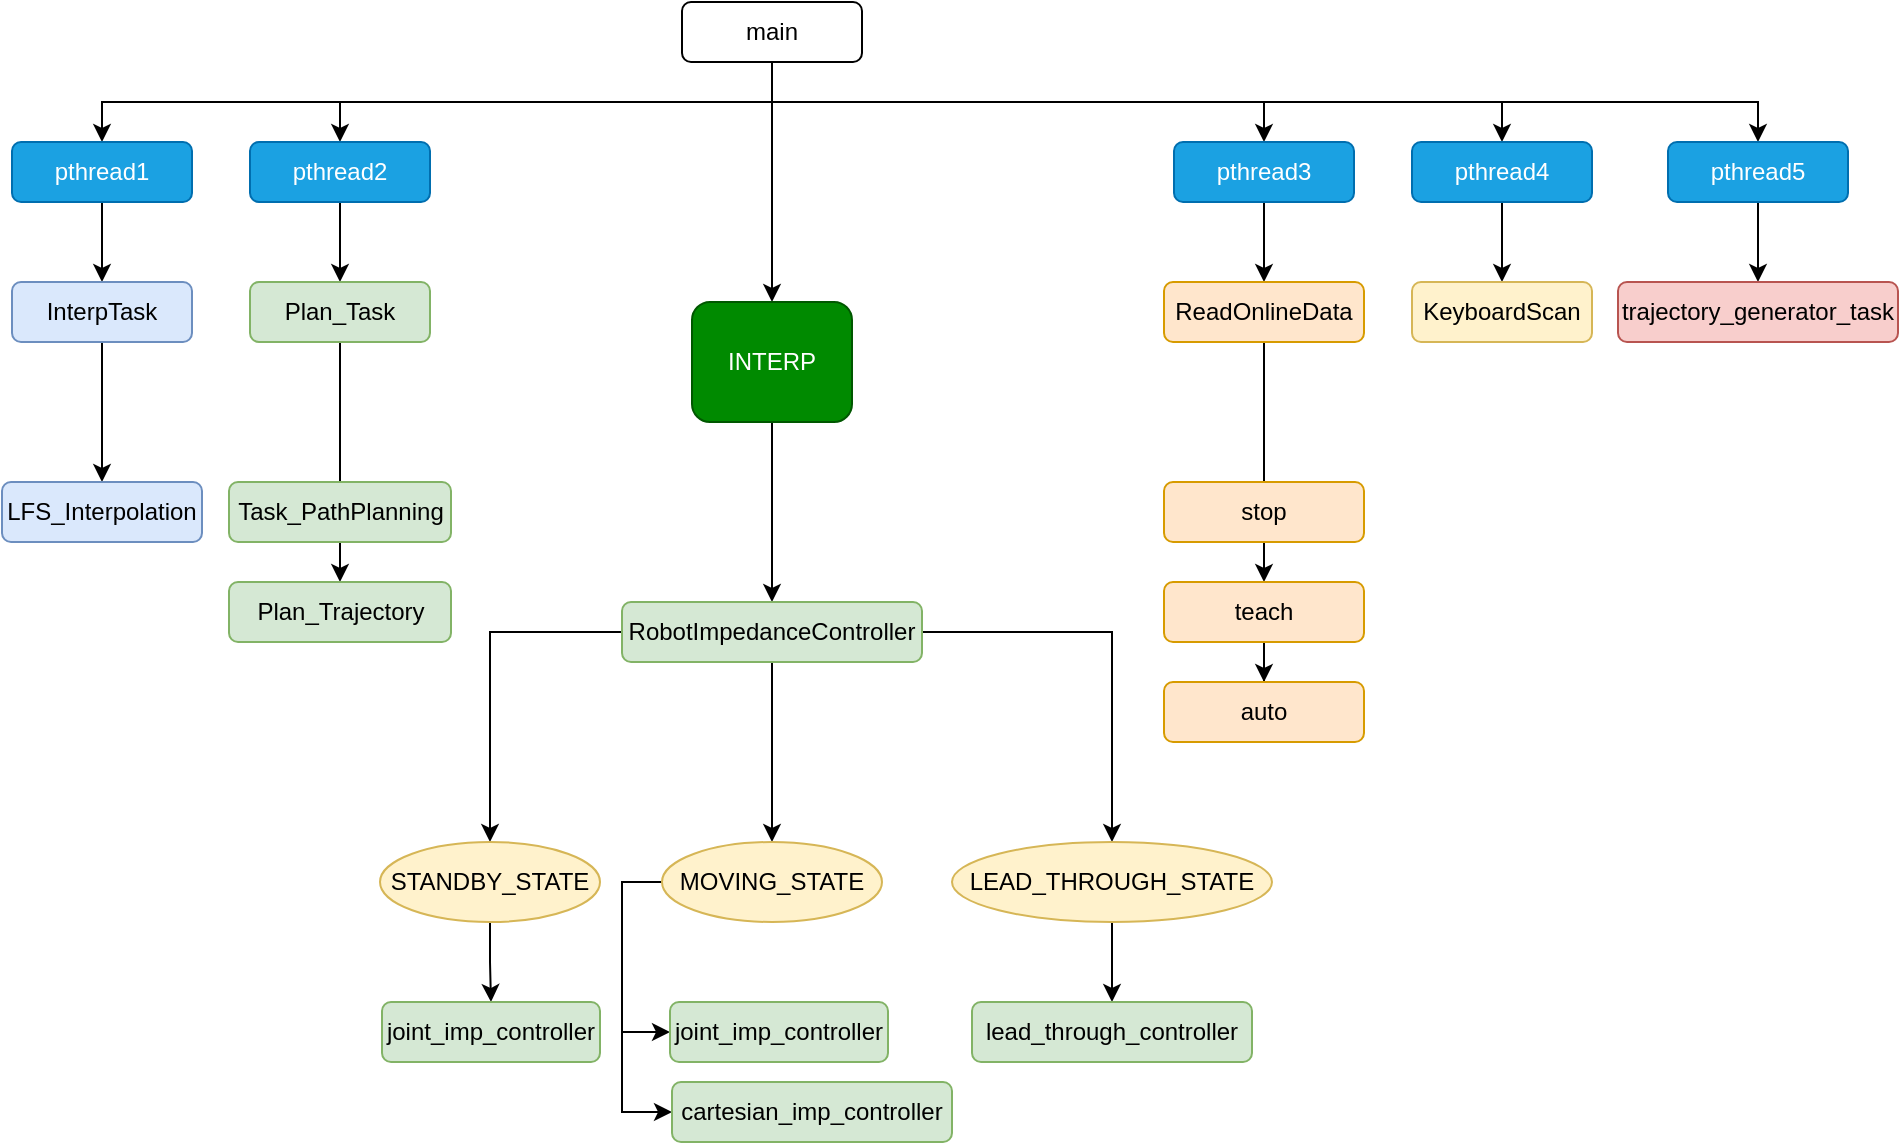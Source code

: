 <mxfile version="18.0.7" type="github">
  <diagram id="fF51GRoH1NtQrKJgF3Km" name="Page-1">
    <mxGraphModel dx="1422" dy="772" grid="1" gridSize="10" guides="1" tooltips="1" connect="1" arrows="1" fold="1" page="1" pageScale="1" pageWidth="827" pageHeight="1169" math="0" shadow="0">
      <root>
        <mxCell id="0" />
        <mxCell id="1" parent="0" />
        <mxCell id="AYY8qbQIV_LYe4IVPq_a-13" style="edgeStyle=orthogonalEdgeStyle;rounded=0;orthogonalLoop=1;jettySize=auto;html=1;exitX=0.5;exitY=1;exitDx=0;exitDy=0;entryX=0.5;entryY=0;entryDx=0;entryDy=0;" parent="1" source="AYY8qbQIV_LYe4IVPq_a-1" target="AYY8qbQIV_LYe4IVPq_a-3" edge="1">
          <mxGeometry relative="1" as="geometry" />
        </mxCell>
        <mxCell id="AYY8qbQIV_LYe4IVPq_a-14" style="edgeStyle=orthogonalEdgeStyle;rounded=0;orthogonalLoop=1;jettySize=auto;html=1;exitX=0.5;exitY=1;exitDx=0;exitDy=0;" parent="1" source="AYY8qbQIV_LYe4IVPq_a-1" target="AYY8qbQIV_LYe4IVPq_a-4" edge="1">
          <mxGeometry relative="1" as="geometry" />
        </mxCell>
        <mxCell id="AYY8qbQIV_LYe4IVPq_a-15" style="edgeStyle=orthogonalEdgeStyle;rounded=0;orthogonalLoop=1;jettySize=auto;html=1;exitX=0.5;exitY=1;exitDx=0;exitDy=0;entryX=0.5;entryY=0;entryDx=0;entryDy=0;" parent="1" source="AYY8qbQIV_LYe4IVPq_a-1" target="AYY8qbQIV_LYe4IVPq_a-5" edge="1">
          <mxGeometry relative="1" as="geometry" />
        </mxCell>
        <mxCell id="AYY8qbQIV_LYe4IVPq_a-16" style="edgeStyle=orthogonalEdgeStyle;rounded=0;orthogonalLoop=1;jettySize=auto;html=1;exitX=0.5;exitY=1;exitDx=0;exitDy=0;entryX=0.5;entryY=0;entryDx=0;entryDy=0;" parent="1" source="AYY8qbQIV_LYe4IVPq_a-1" target="AYY8qbQIV_LYe4IVPq_a-6" edge="1">
          <mxGeometry relative="1" as="geometry" />
        </mxCell>
        <mxCell id="AYY8qbQIV_LYe4IVPq_a-17" style="edgeStyle=orthogonalEdgeStyle;rounded=0;orthogonalLoop=1;jettySize=auto;html=1;exitX=0.5;exitY=1;exitDx=0;exitDy=0;entryX=0.5;entryY=0;entryDx=0;entryDy=0;" parent="1" source="AYY8qbQIV_LYe4IVPq_a-1" target="AYY8qbQIV_LYe4IVPq_a-7" edge="1">
          <mxGeometry relative="1" as="geometry" />
        </mxCell>
        <mxCell id="AYY8qbQIV_LYe4IVPq_a-34" style="edgeStyle=orthogonalEdgeStyle;rounded=0;orthogonalLoop=1;jettySize=auto;html=1;exitX=0.5;exitY=1;exitDx=0;exitDy=0;entryX=0.5;entryY=0;entryDx=0;entryDy=0;" parent="1" source="AYY8qbQIV_LYe4IVPq_a-1" target="AYY8qbQIV_LYe4IVPq_a-33" edge="1">
          <mxGeometry relative="1" as="geometry">
            <Array as="points">
              <mxPoint x="312" y="80" />
              <mxPoint x="410" y="80" />
              <mxPoint x="410" y="100" />
            </Array>
          </mxGeometry>
        </mxCell>
        <mxCell id="AYY8qbQIV_LYe4IVPq_a-1" value="main" style="rounded=1;whiteSpace=wrap;html=1;" parent="1" vertex="1">
          <mxGeometry x="365" y="30" width="90" height="30" as="geometry" />
        </mxCell>
        <mxCell id="AYY8qbQIV_LYe4IVPq_a-18" value="" style="edgeStyle=orthogonalEdgeStyle;rounded=0;orthogonalLoop=1;jettySize=auto;html=1;" parent="1" source="AYY8qbQIV_LYe4IVPq_a-3" target="AYY8qbQIV_LYe4IVPq_a-8" edge="1">
          <mxGeometry relative="1" as="geometry" />
        </mxCell>
        <mxCell id="AYY8qbQIV_LYe4IVPq_a-3" value="pthread1" style="rounded=1;whiteSpace=wrap;html=1;fillColor=#1ba1e2;fontColor=#ffffff;strokeColor=#006EAF;" parent="1" vertex="1">
          <mxGeometry x="30" y="100" width="90" height="30" as="geometry" />
        </mxCell>
        <mxCell id="AYY8qbQIV_LYe4IVPq_a-19" value="" style="edgeStyle=orthogonalEdgeStyle;rounded=0;orthogonalLoop=1;jettySize=auto;html=1;" parent="1" source="AYY8qbQIV_LYe4IVPq_a-4" target="AYY8qbQIV_LYe4IVPq_a-9" edge="1">
          <mxGeometry relative="1" as="geometry" />
        </mxCell>
        <mxCell id="AYY8qbQIV_LYe4IVPq_a-4" value="pthread2" style="rounded=1;whiteSpace=wrap;html=1;fillColor=#1ba1e2;fontColor=#ffffff;strokeColor=#006EAF;" parent="1" vertex="1">
          <mxGeometry x="149" y="100" width="90" height="30" as="geometry" />
        </mxCell>
        <mxCell id="AYY8qbQIV_LYe4IVPq_a-20" value="" style="edgeStyle=orthogonalEdgeStyle;rounded=0;orthogonalLoop=1;jettySize=auto;html=1;" parent="1" source="AYY8qbQIV_LYe4IVPq_a-5" target="AYY8qbQIV_LYe4IVPq_a-10" edge="1">
          <mxGeometry relative="1" as="geometry" />
        </mxCell>
        <mxCell id="AYY8qbQIV_LYe4IVPq_a-5" value="pthread3" style="rounded=1;whiteSpace=wrap;html=1;fillColor=#1ba1e2;fontColor=#ffffff;strokeColor=#006EAF;" parent="1" vertex="1">
          <mxGeometry x="611" y="100" width="90" height="30" as="geometry" />
        </mxCell>
        <mxCell id="AYY8qbQIV_LYe4IVPq_a-21" value="" style="edgeStyle=orthogonalEdgeStyle;rounded=0;orthogonalLoop=1;jettySize=auto;html=1;" parent="1" source="AYY8qbQIV_LYe4IVPq_a-6" target="AYY8qbQIV_LYe4IVPq_a-11" edge="1">
          <mxGeometry relative="1" as="geometry" />
        </mxCell>
        <mxCell id="AYY8qbQIV_LYe4IVPq_a-6" value="pthread4" style="rounded=1;whiteSpace=wrap;html=1;fillColor=#1ba1e2;fontColor=#ffffff;strokeColor=#006EAF;" parent="1" vertex="1">
          <mxGeometry x="730" y="100" width="90" height="30" as="geometry" />
        </mxCell>
        <mxCell id="AYY8qbQIV_LYe4IVPq_a-22" value="" style="edgeStyle=orthogonalEdgeStyle;rounded=0;orthogonalLoop=1;jettySize=auto;html=1;" parent="1" source="AYY8qbQIV_LYe4IVPq_a-7" target="AYY8qbQIV_LYe4IVPq_a-12" edge="1">
          <mxGeometry relative="1" as="geometry" />
        </mxCell>
        <mxCell id="AYY8qbQIV_LYe4IVPq_a-7" value="pthread5" style="rounded=1;whiteSpace=wrap;html=1;fillColor=#1ba1e2;fontColor=#ffffff;strokeColor=#006EAF;" parent="1" vertex="1">
          <mxGeometry x="858" y="100" width="90" height="30" as="geometry" />
        </mxCell>
        <mxCell id="AYY8qbQIV_LYe4IVPq_a-29" value="" style="edgeStyle=orthogonalEdgeStyle;rounded=0;orthogonalLoop=1;jettySize=auto;html=1;" parent="1" source="AYY8qbQIV_LYe4IVPq_a-8" target="AYY8qbQIV_LYe4IVPq_a-23" edge="1">
          <mxGeometry relative="1" as="geometry" />
        </mxCell>
        <mxCell id="AYY8qbQIV_LYe4IVPq_a-8" value="InterpTask" style="rounded=1;whiteSpace=wrap;html=1;fillColor=#dae8fc;strokeColor=#6c8ebf;" parent="1" vertex="1">
          <mxGeometry x="30" y="170" width="90" height="30" as="geometry" />
        </mxCell>
        <mxCell id="AYY8qbQIV_LYe4IVPq_a-30" value="" style="edgeStyle=orthogonalEdgeStyle;rounded=0;orthogonalLoop=1;jettySize=auto;html=1;" parent="1" source="AYY8qbQIV_LYe4IVPq_a-9" target="AYY8qbQIV_LYe4IVPq_a-25" edge="1">
          <mxGeometry relative="1" as="geometry" />
        </mxCell>
        <mxCell id="AYY8qbQIV_LYe4IVPq_a-9" value="Plan_Task" style="rounded=1;whiteSpace=wrap;html=1;fillColor=#d5e8d4;strokeColor=#82b366;" parent="1" vertex="1">
          <mxGeometry x="149" y="170" width="90" height="30" as="geometry" />
        </mxCell>
        <mxCell id="AYY8qbQIV_LYe4IVPq_a-31" value="" style="edgeStyle=orthogonalEdgeStyle;rounded=0;orthogonalLoop=1;jettySize=auto;html=1;" parent="1" source="AYY8qbQIV_LYe4IVPq_a-10" target="AYY8qbQIV_LYe4IVPq_a-27" edge="1">
          <mxGeometry relative="1" as="geometry" />
        </mxCell>
        <mxCell id="AYY8qbQIV_LYe4IVPq_a-10" value="ReadOnlineData" style="rounded=1;whiteSpace=wrap;html=1;fillColor=#ffe6cc;strokeColor=#d79b00;" parent="1" vertex="1">
          <mxGeometry x="606" y="170" width="100" height="30" as="geometry" />
        </mxCell>
        <mxCell id="AYY8qbQIV_LYe4IVPq_a-11" value="KeyboardScan" style="rounded=1;whiteSpace=wrap;html=1;fillColor=#fff2cc;strokeColor=#d6b656;" parent="1" vertex="1">
          <mxGeometry x="730" y="170" width="90" height="30" as="geometry" />
        </mxCell>
        <mxCell id="AYY8qbQIV_LYe4IVPq_a-12" value="trajectory_generator_task" style="rounded=1;whiteSpace=wrap;html=1;fillColor=#f8cecc;strokeColor=#b85450;" parent="1" vertex="1">
          <mxGeometry x="833" y="170" width="140" height="30" as="geometry" />
        </mxCell>
        <mxCell id="AYY8qbQIV_LYe4IVPq_a-23" value="LFS_Interpolation" style="rounded=1;whiteSpace=wrap;html=1;fillColor=#dae8fc;strokeColor=#6c8ebf;" parent="1" vertex="1">
          <mxGeometry x="25" y="270" width="100" height="30" as="geometry" />
        </mxCell>
        <mxCell id="AYY8qbQIV_LYe4IVPq_a-24" value="Task_PathPlanning" style="rounded=1;whiteSpace=wrap;html=1;fillColor=#d5e8d4;strokeColor=#82b366;" parent="1" vertex="1">
          <mxGeometry x="138.5" y="270" width="111" height="30" as="geometry" />
        </mxCell>
        <mxCell id="AYY8qbQIV_LYe4IVPq_a-25" value="Plan_Trajectory" style="rounded=1;whiteSpace=wrap;html=1;fillColor=#d5e8d4;strokeColor=#82b366;" parent="1" vertex="1">
          <mxGeometry x="138.5" y="320" width="111" height="30" as="geometry" />
        </mxCell>
        <mxCell id="AYY8qbQIV_LYe4IVPq_a-26" value="stop" style="rounded=1;whiteSpace=wrap;html=1;fillColor=#ffe6cc;strokeColor=#d79b00;" parent="1" vertex="1">
          <mxGeometry x="606" y="270" width="100" height="30" as="geometry" />
        </mxCell>
        <mxCell id="AYY8qbQIV_LYe4IVPq_a-32" value="" style="edgeStyle=orthogonalEdgeStyle;rounded=0;orthogonalLoop=1;jettySize=auto;html=1;" parent="1" source="AYY8qbQIV_LYe4IVPq_a-27" target="AYY8qbQIV_LYe4IVPq_a-28" edge="1">
          <mxGeometry relative="1" as="geometry" />
        </mxCell>
        <mxCell id="AYY8qbQIV_LYe4IVPq_a-27" value="teach" style="rounded=1;whiteSpace=wrap;html=1;fillColor=#ffe6cc;strokeColor=#d79b00;" parent="1" vertex="1">
          <mxGeometry x="606" y="320" width="100" height="30" as="geometry" />
        </mxCell>
        <mxCell id="AYY8qbQIV_LYe4IVPq_a-28" value="auto" style="rounded=1;whiteSpace=wrap;html=1;fillColor=#ffe6cc;strokeColor=#d79b00;" parent="1" vertex="1">
          <mxGeometry x="606" y="370" width="100" height="30" as="geometry" />
        </mxCell>
        <mxCell id="jRvTwiwFHbBzLKBxQ_hx-9" style="edgeStyle=orthogonalEdgeStyle;rounded=0;orthogonalLoop=1;jettySize=auto;html=1;exitX=0.5;exitY=1;exitDx=0;exitDy=0;" edge="1" parent="1" source="AYY8qbQIV_LYe4IVPq_a-33" target="jRvTwiwFHbBzLKBxQ_hx-1">
          <mxGeometry relative="1" as="geometry" />
        </mxCell>
        <mxCell id="AYY8qbQIV_LYe4IVPq_a-33" value="INTERP" style="rounded=1;whiteSpace=wrap;html=1;fillColor=#008a00;strokeColor=#005700;fontColor=#ffffff;" parent="1" vertex="1">
          <mxGeometry x="370" y="180" width="80" height="60" as="geometry" />
        </mxCell>
        <mxCell id="jRvTwiwFHbBzLKBxQ_hx-10" style="edgeStyle=orthogonalEdgeStyle;rounded=0;orthogonalLoop=1;jettySize=auto;html=1;entryX=0.5;entryY=0;entryDx=0;entryDy=0;" edge="1" parent="1" source="jRvTwiwFHbBzLKBxQ_hx-1" target="jRvTwiwFHbBzLKBxQ_hx-2">
          <mxGeometry relative="1" as="geometry" />
        </mxCell>
        <mxCell id="jRvTwiwFHbBzLKBxQ_hx-11" value="" style="edgeStyle=orthogonalEdgeStyle;rounded=0;orthogonalLoop=1;jettySize=auto;html=1;" edge="1" parent="1" source="jRvTwiwFHbBzLKBxQ_hx-1" target="jRvTwiwFHbBzLKBxQ_hx-3">
          <mxGeometry relative="1" as="geometry" />
        </mxCell>
        <mxCell id="jRvTwiwFHbBzLKBxQ_hx-12" style="edgeStyle=orthogonalEdgeStyle;rounded=0;orthogonalLoop=1;jettySize=auto;html=1;exitX=1;exitY=0.5;exitDx=0;exitDy=0;" edge="1" parent="1" source="jRvTwiwFHbBzLKBxQ_hx-1" target="jRvTwiwFHbBzLKBxQ_hx-4">
          <mxGeometry relative="1" as="geometry" />
        </mxCell>
        <mxCell id="jRvTwiwFHbBzLKBxQ_hx-1" value="RobotImpedanceController" style="rounded=1;whiteSpace=wrap;html=1;fillColor=#d5e8d4;strokeColor=#82b366;" vertex="1" parent="1">
          <mxGeometry x="335" y="330" width="150" height="30" as="geometry" />
        </mxCell>
        <mxCell id="jRvTwiwFHbBzLKBxQ_hx-13" value="" style="edgeStyle=orthogonalEdgeStyle;rounded=0;orthogonalLoop=1;jettySize=auto;html=1;" edge="1" parent="1" source="jRvTwiwFHbBzLKBxQ_hx-2" target="jRvTwiwFHbBzLKBxQ_hx-5">
          <mxGeometry relative="1" as="geometry" />
        </mxCell>
        <mxCell id="jRvTwiwFHbBzLKBxQ_hx-2" value="STANDBY_STATE" style="ellipse;whiteSpace=wrap;html=1;fillColor=#fff2cc;strokeColor=#d6b656;" vertex="1" parent="1">
          <mxGeometry x="214" y="450" width="110" height="40" as="geometry" />
        </mxCell>
        <mxCell id="jRvTwiwFHbBzLKBxQ_hx-14" style="edgeStyle=orthogonalEdgeStyle;rounded=0;orthogonalLoop=1;jettySize=auto;html=1;exitX=0;exitY=0.5;exitDx=0;exitDy=0;entryX=0;entryY=0.5;entryDx=0;entryDy=0;" edge="1" parent="1" source="jRvTwiwFHbBzLKBxQ_hx-3" target="jRvTwiwFHbBzLKBxQ_hx-7">
          <mxGeometry relative="1" as="geometry" />
        </mxCell>
        <mxCell id="jRvTwiwFHbBzLKBxQ_hx-15" style="edgeStyle=orthogonalEdgeStyle;rounded=0;orthogonalLoop=1;jettySize=auto;html=1;exitX=0;exitY=0.5;exitDx=0;exitDy=0;entryX=0;entryY=0.5;entryDx=0;entryDy=0;" edge="1" parent="1" source="jRvTwiwFHbBzLKBxQ_hx-3" target="jRvTwiwFHbBzLKBxQ_hx-6">
          <mxGeometry relative="1" as="geometry" />
        </mxCell>
        <mxCell id="jRvTwiwFHbBzLKBxQ_hx-3" value="MOVING_STATE" style="ellipse;whiteSpace=wrap;html=1;fillColor=#fff2cc;strokeColor=#d6b656;" vertex="1" parent="1">
          <mxGeometry x="355" y="450" width="110" height="40" as="geometry" />
        </mxCell>
        <mxCell id="jRvTwiwFHbBzLKBxQ_hx-16" value="" style="edgeStyle=orthogonalEdgeStyle;rounded=0;orthogonalLoop=1;jettySize=auto;html=1;" edge="1" parent="1" source="jRvTwiwFHbBzLKBxQ_hx-4" target="jRvTwiwFHbBzLKBxQ_hx-8">
          <mxGeometry relative="1" as="geometry" />
        </mxCell>
        <mxCell id="jRvTwiwFHbBzLKBxQ_hx-4" value="LEAD_THROUGH_STATE" style="ellipse;whiteSpace=wrap;html=1;fillColor=#fff2cc;strokeColor=#d6b656;" vertex="1" parent="1">
          <mxGeometry x="500" y="450" width="160" height="40" as="geometry" />
        </mxCell>
        <mxCell id="jRvTwiwFHbBzLKBxQ_hx-5" value="joint_imp_controller" style="rounded=1;whiteSpace=wrap;html=1;fillColor=#d5e8d4;strokeColor=#82b366;" vertex="1" parent="1">
          <mxGeometry x="215" y="530" width="109" height="30" as="geometry" />
        </mxCell>
        <mxCell id="jRvTwiwFHbBzLKBxQ_hx-6" value="joint_imp_controller" style="rounded=1;whiteSpace=wrap;html=1;fillColor=#d5e8d4;strokeColor=#82b366;" vertex="1" parent="1">
          <mxGeometry x="359" y="530" width="109" height="30" as="geometry" />
        </mxCell>
        <mxCell id="jRvTwiwFHbBzLKBxQ_hx-7" value="cartesian_imp_controller" style="rounded=1;whiteSpace=wrap;html=1;fillColor=#d5e8d4;strokeColor=#82b366;" vertex="1" parent="1">
          <mxGeometry x="360" y="570" width="140" height="30" as="geometry" />
        </mxCell>
        <mxCell id="jRvTwiwFHbBzLKBxQ_hx-8" value="lead_through_controller" style="rounded=1;whiteSpace=wrap;html=1;fillColor=#d5e8d4;strokeColor=#82b366;" vertex="1" parent="1">
          <mxGeometry x="510" y="530" width="140" height="30" as="geometry" />
        </mxCell>
      </root>
    </mxGraphModel>
  </diagram>
</mxfile>
